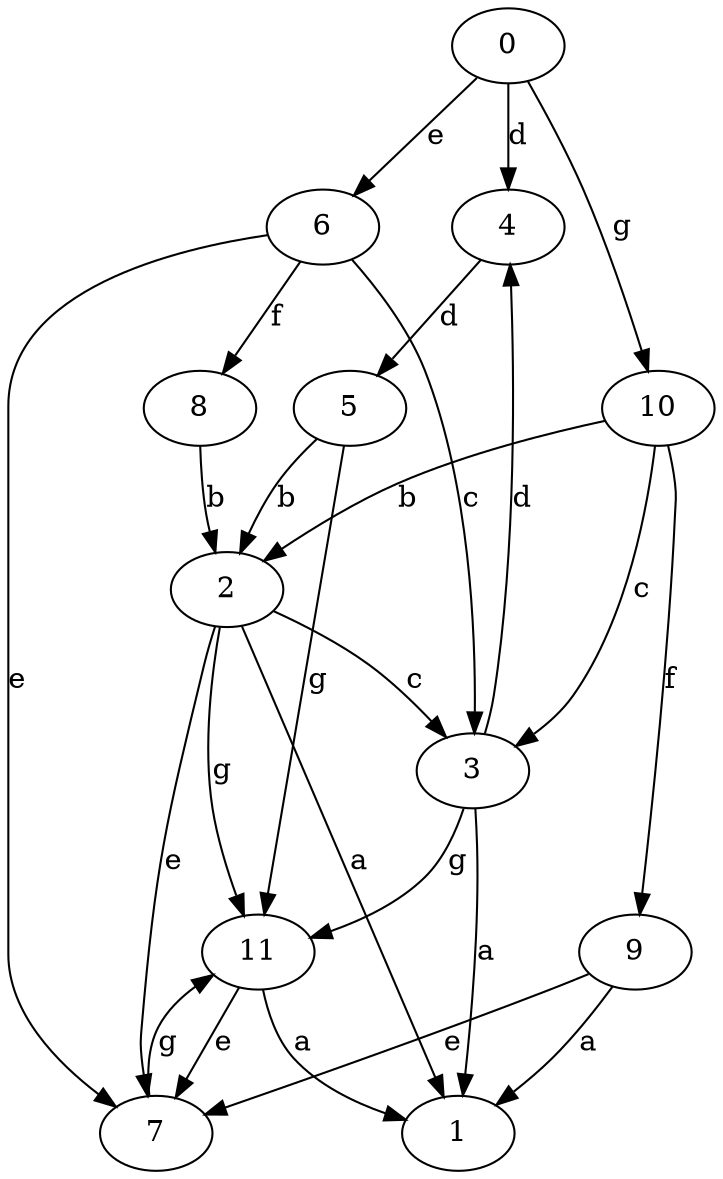 strict digraph  {
0;
1;
2;
3;
4;
5;
6;
7;
8;
9;
10;
11;
0 -> 4  [label=d];
0 -> 6  [label=e];
0 -> 10  [label=g];
2 -> 1  [label=a];
2 -> 3  [label=c];
2 -> 7  [label=e];
2 -> 11  [label=g];
3 -> 1  [label=a];
3 -> 4  [label=d];
3 -> 11  [label=g];
4 -> 5  [label=d];
5 -> 2  [label=b];
5 -> 11  [label=g];
6 -> 3  [label=c];
6 -> 7  [label=e];
6 -> 8  [label=f];
7 -> 11  [label=g];
8 -> 2  [label=b];
9 -> 1  [label=a];
9 -> 7  [label=e];
10 -> 2  [label=b];
10 -> 3  [label=c];
10 -> 9  [label=f];
11 -> 1  [label=a];
11 -> 7  [label=e];
}

